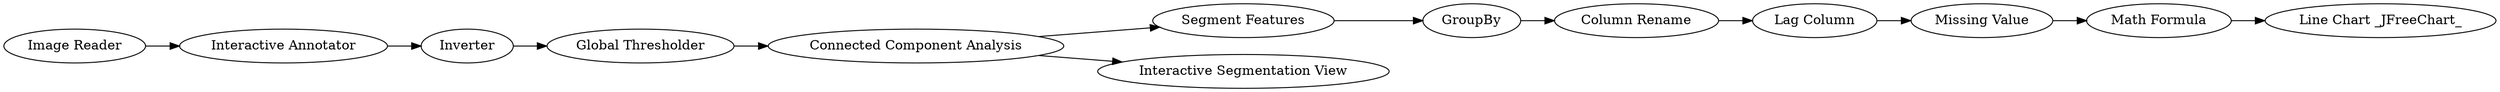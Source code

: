 digraph {
	6 [label="Interactive Annotator"]
	9 [label="Segment Features"]
	11 [label=GroupBy]
	13 [label="Interactive Segmentation View"]
	14 [label="Column Rename"]
	15 [label="Image Reader"]
	5 [label="Global Thresholder"]
	7 [label=Inverter]
	8 [label="Connected Component Analysis"]
	17 [label="Line Chart _JFreeChart_"]
	18 [label="Lag Column"]
	19 [label="Math Formula"]
	21 [label="Missing Value"]
	5 -> 8
	7 -> 5
	6 -> 7
	9 -> 11
	11 -> 14
	14 -> 18
	15 -> 6
	8 -> 9
	8 -> 13
	18 -> 21
	19 -> 17
	21 -> 19
	rankdir=LR
}
